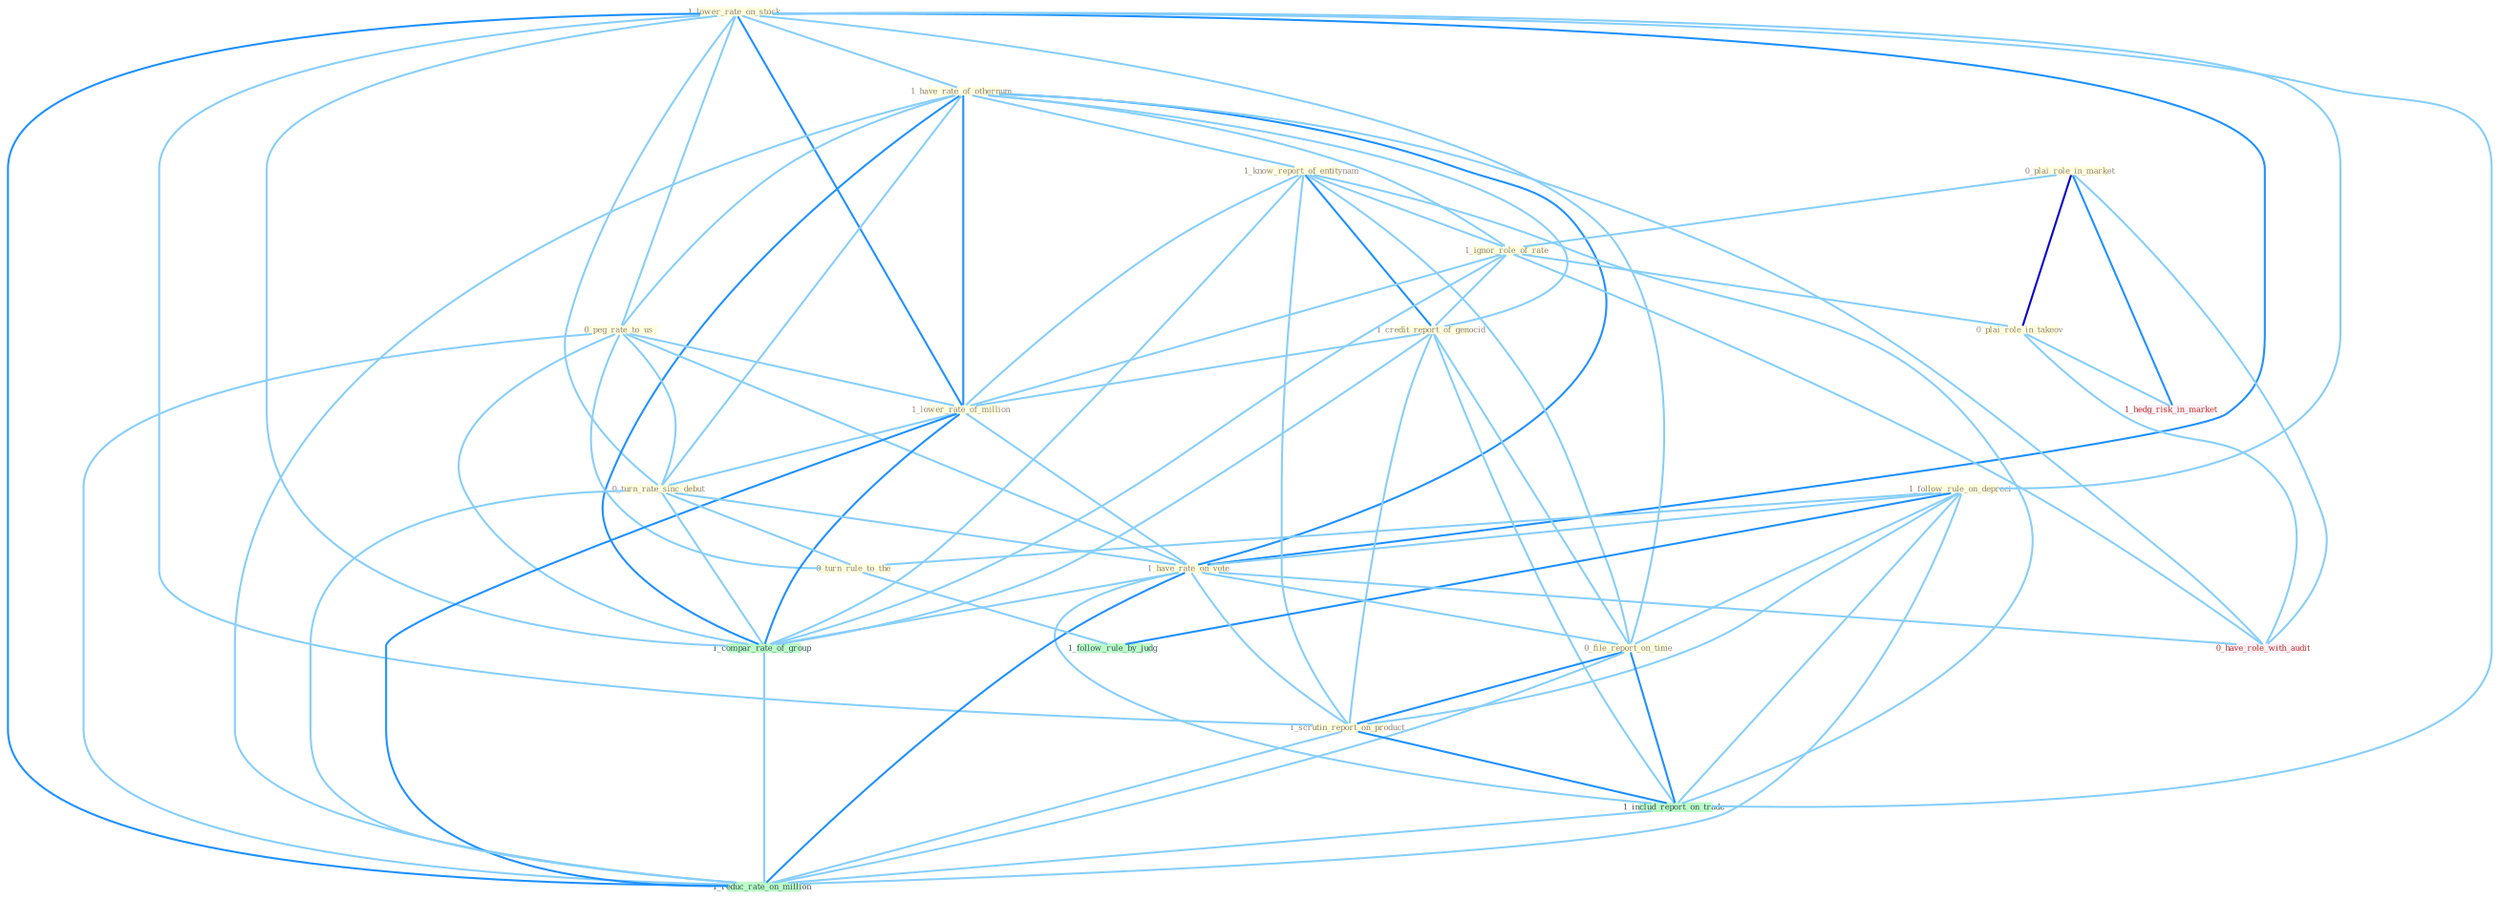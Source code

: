 Graph G{ 
    node
    [shape=polygon,style=filled,width=.5,height=.06,color="#BDFCC9",fixedsize=true,fontsize=4,
    fontcolor="#2f4f4f"];
    {node
    [color="#ffffe0", fontcolor="#8b7d6b"] "1_lower_rate_on_stock " "1_have_rate_of_othernum " "1_know_report_of_entitynam " "0_plai_role_in_market " "1_ignor_role_of_rate " "1_credit_report_of_genocid " "0_peg_rate_to_us " "0_plai_role_in_takeov " "1_lower_rate_of_million " "1_follow_rule_on_depreci " "0_turn_rate_sinc_debut " "1_have_rate_on_vote " "0_turn_rule_to_the " "0_file_report_on_time " "1_scrutin_report_on_product "}
{node [color="#fff0f5", fontcolor="#b22222"] "1_hedg_risk_in_market " "0_have_role_with_audit "}
edge [color="#B0E2FF"];

	"1_lower_rate_on_stock " -- "1_have_rate_of_othernum " [w="1", color="#87cefa" ];
	"1_lower_rate_on_stock " -- "0_peg_rate_to_us " [w="1", color="#87cefa" ];
	"1_lower_rate_on_stock " -- "1_lower_rate_of_million " [w="2", color="#1e90ff" , len=0.8];
	"1_lower_rate_on_stock " -- "1_follow_rule_on_depreci " [w="1", color="#87cefa" ];
	"1_lower_rate_on_stock " -- "0_turn_rate_sinc_debut " [w="1", color="#87cefa" ];
	"1_lower_rate_on_stock " -- "1_have_rate_on_vote " [w="2", color="#1e90ff" , len=0.8];
	"1_lower_rate_on_stock " -- "0_file_report_on_time " [w="1", color="#87cefa" ];
	"1_lower_rate_on_stock " -- "1_scrutin_report_on_product " [w="1", color="#87cefa" ];
	"1_lower_rate_on_stock " -- "1_includ_report_on_trade " [w="1", color="#87cefa" ];
	"1_lower_rate_on_stock " -- "1_compar_rate_of_group " [w="1", color="#87cefa" ];
	"1_lower_rate_on_stock " -- "1_reduc_rate_on_million " [w="2", color="#1e90ff" , len=0.8];
	"1_have_rate_of_othernum " -- "1_know_report_of_entitynam " [w="1", color="#87cefa" ];
	"1_have_rate_of_othernum " -- "1_ignor_role_of_rate " [w="1", color="#87cefa" ];
	"1_have_rate_of_othernum " -- "1_credit_report_of_genocid " [w="1", color="#87cefa" ];
	"1_have_rate_of_othernum " -- "0_peg_rate_to_us " [w="1", color="#87cefa" ];
	"1_have_rate_of_othernum " -- "1_lower_rate_of_million " [w="2", color="#1e90ff" , len=0.8];
	"1_have_rate_of_othernum " -- "0_turn_rate_sinc_debut " [w="1", color="#87cefa" ];
	"1_have_rate_of_othernum " -- "1_have_rate_on_vote " [w="2", color="#1e90ff" , len=0.8];
	"1_have_rate_of_othernum " -- "1_compar_rate_of_group " [w="2", color="#1e90ff" , len=0.8];
	"1_have_rate_of_othernum " -- "1_reduc_rate_on_million " [w="1", color="#87cefa" ];
	"1_have_rate_of_othernum " -- "0_have_role_with_audit " [w="1", color="#87cefa" ];
	"1_know_report_of_entitynam " -- "1_ignor_role_of_rate " [w="1", color="#87cefa" ];
	"1_know_report_of_entitynam " -- "1_credit_report_of_genocid " [w="2", color="#1e90ff" , len=0.8];
	"1_know_report_of_entitynam " -- "1_lower_rate_of_million " [w="1", color="#87cefa" ];
	"1_know_report_of_entitynam " -- "0_file_report_on_time " [w="1", color="#87cefa" ];
	"1_know_report_of_entitynam " -- "1_scrutin_report_on_product " [w="1", color="#87cefa" ];
	"1_know_report_of_entitynam " -- "1_includ_report_on_trade " [w="1", color="#87cefa" ];
	"1_know_report_of_entitynam " -- "1_compar_rate_of_group " [w="1", color="#87cefa" ];
	"0_plai_role_in_market " -- "1_ignor_role_of_rate " [w="1", color="#87cefa" ];
	"0_plai_role_in_market " -- "0_plai_role_in_takeov " [w="3", color="#0000cd" , len=0.6];
	"0_plai_role_in_market " -- "1_hedg_risk_in_market " [w="2", color="#1e90ff" , len=0.8];
	"0_plai_role_in_market " -- "0_have_role_with_audit " [w="1", color="#87cefa" ];
	"1_ignor_role_of_rate " -- "1_credit_report_of_genocid " [w="1", color="#87cefa" ];
	"1_ignor_role_of_rate " -- "0_plai_role_in_takeov " [w="1", color="#87cefa" ];
	"1_ignor_role_of_rate " -- "1_lower_rate_of_million " [w="1", color="#87cefa" ];
	"1_ignor_role_of_rate " -- "1_compar_rate_of_group " [w="1", color="#87cefa" ];
	"1_ignor_role_of_rate " -- "0_have_role_with_audit " [w="1", color="#87cefa" ];
	"1_credit_report_of_genocid " -- "1_lower_rate_of_million " [w="1", color="#87cefa" ];
	"1_credit_report_of_genocid " -- "0_file_report_on_time " [w="1", color="#87cefa" ];
	"1_credit_report_of_genocid " -- "1_scrutin_report_on_product " [w="1", color="#87cefa" ];
	"1_credit_report_of_genocid " -- "1_includ_report_on_trade " [w="1", color="#87cefa" ];
	"1_credit_report_of_genocid " -- "1_compar_rate_of_group " [w="1", color="#87cefa" ];
	"0_peg_rate_to_us " -- "1_lower_rate_of_million " [w="1", color="#87cefa" ];
	"0_peg_rate_to_us " -- "0_turn_rate_sinc_debut " [w="1", color="#87cefa" ];
	"0_peg_rate_to_us " -- "1_have_rate_on_vote " [w="1", color="#87cefa" ];
	"0_peg_rate_to_us " -- "0_turn_rule_to_the " [w="1", color="#87cefa" ];
	"0_peg_rate_to_us " -- "1_compar_rate_of_group " [w="1", color="#87cefa" ];
	"0_peg_rate_to_us " -- "1_reduc_rate_on_million " [w="1", color="#87cefa" ];
	"0_plai_role_in_takeov " -- "1_hedg_risk_in_market " [w="1", color="#87cefa" ];
	"0_plai_role_in_takeov " -- "0_have_role_with_audit " [w="1", color="#87cefa" ];
	"1_lower_rate_of_million " -- "0_turn_rate_sinc_debut " [w="1", color="#87cefa" ];
	"1_lower_rate_of_million " -- "1_have_rate_on_vote " [w="1", color="#87cefa" ];
	"1_lower_rate_of_million " -- "1_compar_rate_of_group " [w="2", color="#1e90ff" , len=0.8];
	"1_lower_rate_of_million " -- "1_reduc_rate_on_million " [w="2", color="#1e90ff" , len=0.8];
	"1_follow_rule_on_depreci " -- "1_have_rate_on_vote " [w="1", color="#87cefa" ];
	"1_follow_rule_on_depreci " -- "0_turn_rule_to_the " [w="1", color="#87cefa" ];
	"1_follow_rule_on_depreci " -- "0_file_report_on_time " [w="1", color="#87cefa" ];
	"1_follow_rule_on_depreci " -- "1_scrutin_report_on_product " [w="1", color="#87cefa" ];
	"1_follow_rule_on_depreci " -- "1_includ_report_on_trade " [w="1", color="#87cefa" ];
	"1_follow_rule_on_depreci " -- "1_follow_rule_by_judg " [w="2", color="#1e90ff" , len=0.8];
	"1_follow_rule_on_depreci " -- "1_reduc_rate_on_million " [w="1", color="#87cefa" ];
	"0_turn_rate_sinc_debut " -- "1_have_rate_on_vote " [w="1", color="#87cefa" ];
	"0_turn_rate_sinc_debut " -- "0_turn_rule_to_the " [w="1", color="#87cefa" ];
	"0_turn_rate_sinc_debut " -- "1_compar_rate_of_group " [w="1", color="#87cefa" ];
	"0_turn_rate_sinc_debut " -- "1_reduc_rate_on_million " [w="1", color="#87cefa" ];
	"1_have_rate_on_vote " -- "0_file_report_on_time " [w="1", color="#87cefa" ];
	"1_have_rate_on_vote " -- "1_scrutin_report_on_product " [w="1", color="#87cefa" ];
	"1_have_rate_on_vote " -- "1_includ_report_on_trade " [w="1", color="#87cefa" ];
	"1_have_rate_on_vote " -- "1_compar_rate_of_group " [w="1", color="#87cefa" ];
	"1_have_rate_on_vote " -- "1_reduc_rate_on_million " [w="2", color="#1e90ff" , len=0.8];
	"1_have_rate_on_vote " -- "0_have_role_with_audit " [w="1", color="#87cefa" ];
	"0_turn_rule_to_the " -- "1_follow_rule_by_judg " [w="1", color="#87cefa" ];
	"0_file_report_on_time " -- "1_scrutin_report_on_product " [w="2", color="#1e90ff" , len=0.8];
	"0_file_report_on_time " -- "1_includ_report_on_trade " [w="2", color="#1e90ff" , len=0.8];
	"0_file_report_on_time " -- "1_reduc_rate_on_million " [w="1", color="#87cefa" ];
	"1_scrutin_report_on_product " -- "1_includ_report_on_trade " [w="2", color="#1e90ff" , len=0.8];
	"1_scrutin_report_on_product " -- "1_reduc_rate_on_million " [w="1", color="#87cefa" ];
	"1_includ_report_on_trade " -- "1_reduc_rate_on_million " [w="1", color="#87cefa" ];
	"1_compar_rate_of_group " -- "1_reduc_rate_on_million " [w="1", color="#87cefa" ];
}
